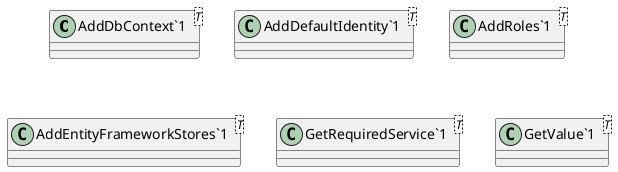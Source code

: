 @startuml
class "AddDbContext`1"<T> {
}
class "AddDefaultIdentity`1"<T> {
}
class "AddRoles`1"<T> {
}
class "AddEntityFrameworkStores`1"<T> {
}
class "GetRequiredService`1"<T> {
}
class "GetValue`1"<T> {
}
@enduml
